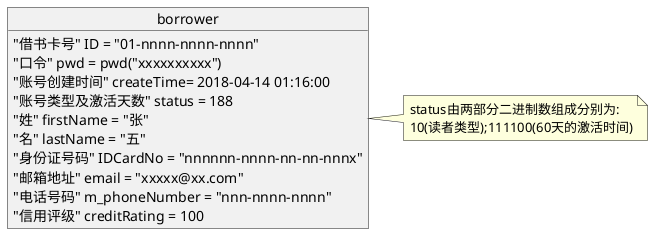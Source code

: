@startuml borrower
object borrower{
    "借书卡号" ID = "01-nnnn-nnnn-nnnn"
    "口令" pwd = pwd("xxxxxxxxxx")
    "账号创建时间" createTime= 2018-04-14 01:16:00
    "账号类型及激活天数" status = 188
    "姓" firstName = "张"
    "名" lastName = "五"
    "身份证号码" IDCardNo = "nnnnnn-nnnn-nn-nn-nnnx"
    "邮箱地址" email = "xxxxx@xx.com"
    "电话号码" m_phoneNumber = "nnn-nnnn-nnnn"
    "信用评级" creditRating = 100
}
note right: status由两部分二进制数组成分别为:\n10(读者类型);111100(60天的激活时间)
@enduml

@startuml admin
object admin{
    "职工卡号" ID = "10-nnnn-nnnn-nnnn"
    "口令" pwd = pwd("xxxxxxxxxx")
    "账号创建时间" createTime= 2018-04-14 01:16:00
    "账号类型及激活天数" status = 124
    "姓" firstName = "管"
    "名" lastName = "仲"
    "邮箱地址" email = "xxxxx@xx.com"
    "是否获取了管理员权限" root = false
}
note right: sstatus由两部分二进制数组成分别为:\n01(图书管理员类型);111100(60天的激活时间)
@enduml
@startuml root
object root{
    "管理号" ID = "r0-xxxx-xxxx-xxxx"
    "口令" pwd = pwd("xxxxxxxxxx")
    "账号创建时间" createTime= 2018-04-14 01:16:00
    "账号类型及激活天数" status = 63
}
note right: sstatus由两部分二进制数组成分别为:\n00(超级管理员类型);111111(永久激活)
@enduml

@startuml book
object book{
    "ISBN号" ISBN = "978-7-308-17148-9"
    "书名" name = "Linux程序设计"
    "分类" Label = "计算机-Linux编程-基础教材"
    "封面图片" logo = "/xxx/xxxx/xxxx.webp"
    "简介" info = "一本简单明了的Linux搞程序开发的编程基础"
    "价格" price = 78.00元
    "出版社" publisher ="浙江大学出版社"
    "作译者" author = "金国庆 刘加海 李江明 谢井"
    "出版日期" publishDate = 2017-9
    "剩余量" stock = 6
    "总数" Number = 7
}
@enduml
@startuml bookDetList
object bookDetList{
    "借书单号" ID = nnnnnnnnnnnnnnnn
    "借书卡号" ID = "01-nnnn-nnnn-nnnn"
    "借书日期" borrowDate = 2018-04-14 01:16:00
    "还书限期" deadline = 30
    "借书状态" status = 1
}
object bookDetListInfo{
    "ISBN号" ISBN = "978-7-308-17148-9"
    "借书数量" number = 1
}
bookDetList "1" --* "N" bookDetListInfo:拥有
@enduml

@startuml borrowHis
object borrowHis{
    "借书单号" ID = nnnnnnnnnnnnnnnn
    "借书卡号" ID = "01-nnnn-nnnn-nnnn"
    "借书日期" borrowDate = 2018-04-14 01:16:00
    "还书日期" returnDate = 2018-04-14 01:16:00
    "还书限期" deadline = 30
    "借书状态" status = 2
    "处罚标记" flag = true
}
object bookDetListInfo{
    "ISBN号" ISBN = "978-7-308-17148-9"
    "借书数量" number = 1
}
borrowHis "1" --* "N" bookDetListInfo:拥有
object ticket{
    "借书单号" ID = nnnnnnnnnnnnnnnn
    "处罚标题" title = 1
    "处罚明细" info = "xxxxxxxxxxxx"
    "处理人" adminID = "10-nnnn-nnnn-nnnn"
}
borrowHis "1" --o "N" ticket:包含
@enduml

@startuml bookMenu
object bookinfo{
   "ISBN号" ISBN = "978-7-308-17148-9"
    "书名" name = "Linux程序设计"
    "分类" Label = "计算机-Linux编程-基础教材"
   "出版社" publisher ="浙江大学出版社"
    "作译者" author = "金国庆 刘加海 李江明 谢井"
}
object bookMenu{
    ArrayList<bookMenu>
}
bookMenu "1" --* "N" bookinfo
@enduml
@startuml Label
object Label{
    "id号" ID = "n"
    "分类名" info = "计算机类"
}
@enduml

